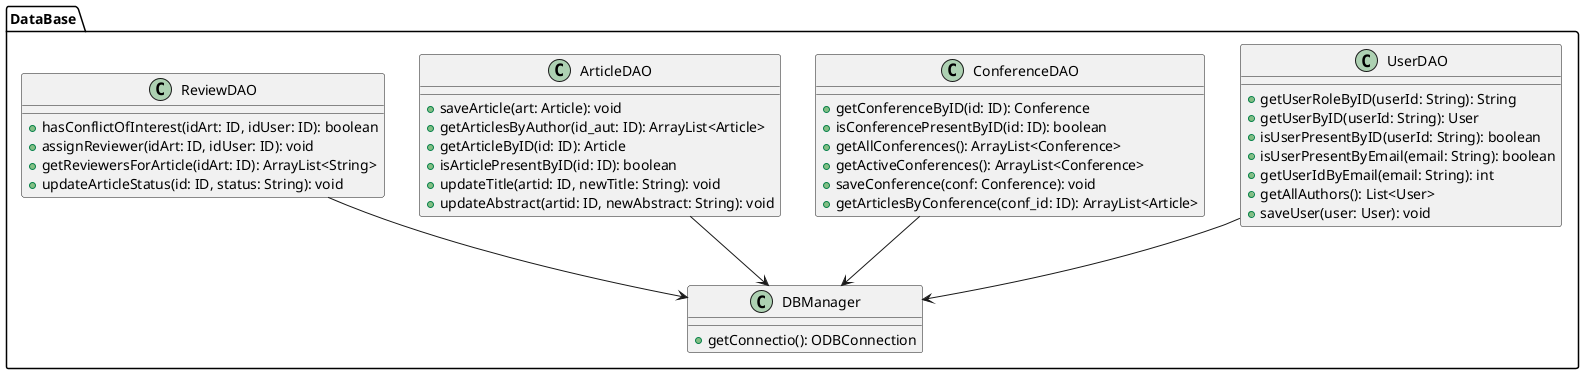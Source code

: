 @startuml
package DataBase {
  class UserDAO {
    + getUserRoleByID(userId: String): String		
    + getUserByID(userId: String): User
    + isUserPresentByID(userId: String): boolean
    + isUserPresentByEmail(email: String): boolean
    + getUserIdByEmail(email: String): int
    + getAllAuthors(): List<User>
    + saveUser(user: User): void
  }
  
  class ConferenceDAO {
    + getConferenceByID(id: ID): Conference
    + isConferencePresentByID(id: ID): boolean
    + getAllConferences(): ArrayList<Conference>
    + getActiveConferences(): ArrayList<Conference>
    + saveConference(conf: Conference): void
    + getArticlesByConference(conf_id: ID): ArrayList<Article>
  }
  
  class ArticleDAO {
    + saveArticle(art: Article): void
    + getArticlesByAuthor(id_aut: ID): ArrayList<Article>
    + getArticleByID(id: ID): Article
    + isArticlePresentByID(id: ID): boolean
    + updateTitle(artid: ID, newTitle: String): void
    + updateAbstract(artid: ID, newAbstract: String): void
  }
  
  class ReviewDAO {
    + hasConflictOfInterest(idArt: ID, idUser: ID): boolean
    + assignReviewer(idArt: ID, idUser: ID): void
    + getReviewersForArticle(idArt: ID): ArrayList<String>
    + updateArticleStatus(id: ID, status: String): void
  }

  class DBManager {
    + getConnectio(): ODBConnection
  }

  UserDAO --> DBManager
  ConferenceDAO --> DBManager
  ArticleDAO --> DBManager
  ReviewDAO --> DBManager
}
@enduml
